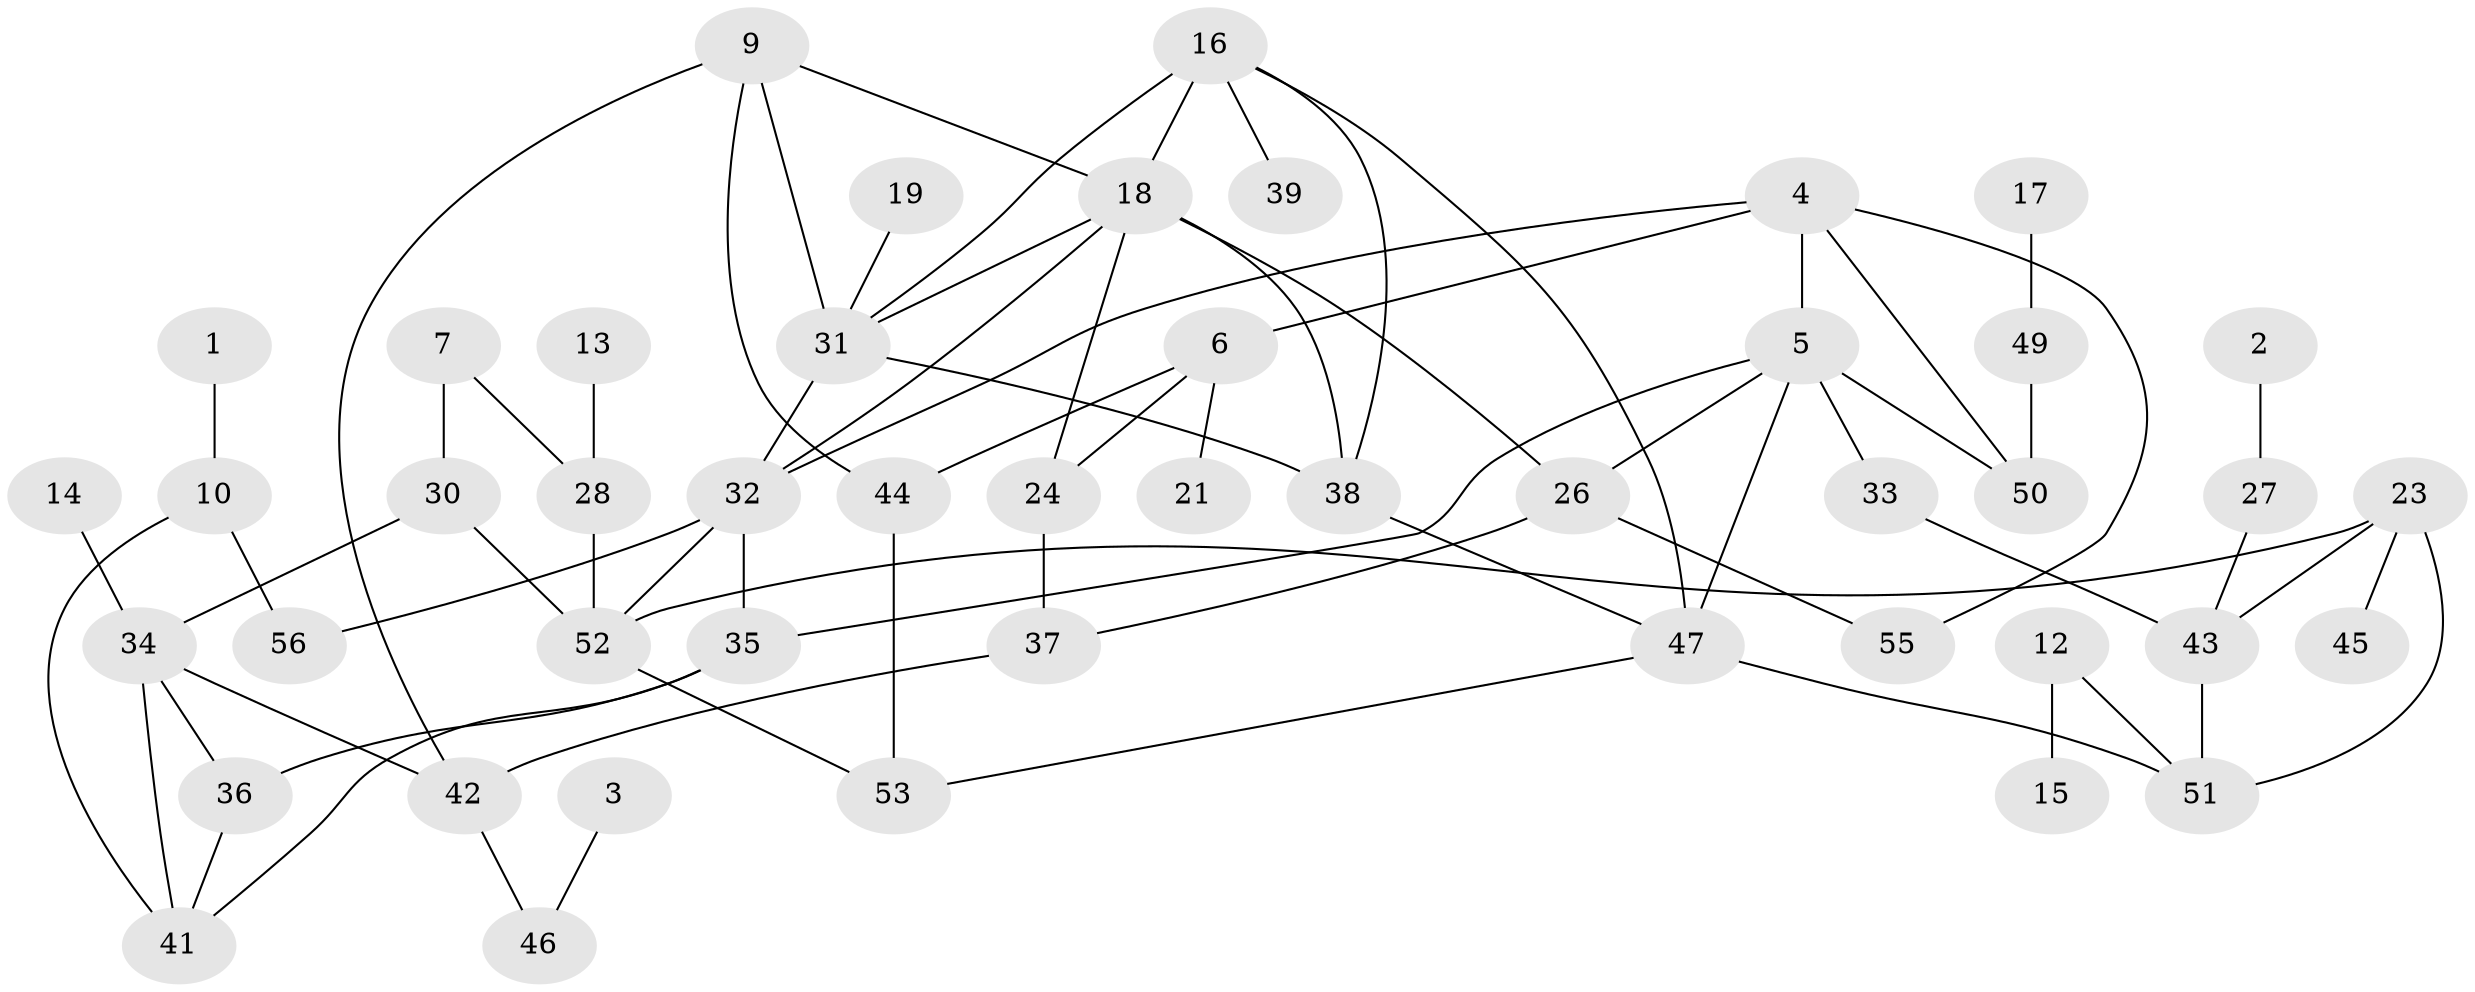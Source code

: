 // original degree distribution, {1: 0.29347826086956524, 2: 0.2391304347826087, 5: 0.09782608695652174, 3: 0.17391304347826086, 4: 0.11956521739130435, 6: 0.010869565217391304, 0: 0.05434782608695652, 8: 0.010869565217391304}
// Generated by graph-tools (version 1.1) at 2025/35/03/04/25 23:35:53]
// undirected, 47 vertices, 72 edges
graph export_dot {
  node [color=gray90,style=filled];
  1;
  2;
  3;
  4;
  5;
  6;
  7;
  9;
  10;
  12;
  13;
  14;
  15;
  16;
  17;
  18;
  19;
  21;
  23;
  24;
  26;
  27;
  28;
  30;
  31;
  32;
  33;
  34;
  35;
  36;
  37;
  38;
  39;
  41;
  42;
  43;
  44;
  45;
  46;
  47;
  49;
  50;
  51;
  52;
  53;
  55;
  56;
  1 -- 10 [weight=1.0];
  2 -- 27 [weight=1.0];
  3 -- 46 [weight=1.0];
  4 -- 5 [weight=1.0];
  4 -- 6 [weight=1.0];
  4 -- 32 [weight=1.0];
  4 -- 50 [weight=1.0];
  4 -- 55 [weight=1.0];
  5 -- 26 [weight=1.0];
  5 -- 33 [weight=1.0];
  5 -- 35 [weight=1.0];
  5 -- 47 [weight=1.0];
  5 -- 50 [weight=1.0];
  6 -- 21 [weight=1.0];
  6 -- 24 [weight=1.0];
  6 -- 44 [weight=1.0];
  7 -- 28 [weight=1.0];
  7 -- 30 [weight=1.0];
  9 -- 18 [weight=1.0];
  9 -- 31 [weight=1.0];
  9 -- 42 [weight=1.0];
  9 -- 44 [weight=1.0];
  10 -- 41 [weight=1.0];
  10 -- 56 [weight=1.0];
  12 -- 15 [weight=1.0];
  12 -- 51 [weight=1.0];
  13 -- 28 [weight=1.0];
  14 -- 34 [weight=1.0];
  16 -- 18 [weight=2.0];
  16 -- 31 [weight=1.0];
  16 -- 38 [weight=1.0];
  16 -- 39 [weight=1.0];
  16 -- 47 [weight=1.0];
  17 -- 49 [weight=1.0];
  18 -- 24 [weight=1.0];
  18 -- 26 [weight=1.0];
  18 -- 31 [weight=1.0];
  18 -- 32 [weight=1.0];
  18 -- 38 [weight=1.0];
  19 -- 31 [weight=1.0];
  23 -- 43 [weight=1.0];
  23 -- 45 [weight=1.0];
  23 -- 51 [weight=1.0];
  23 -- 52 [weight=1.0];
  24 -- 37 [weight=1.0];
  26 -- 37 [weight=1.0];
  26 -- 55 [weight=1.0];
  27 -- 43 [weight=1.0];
  28 -- 52 [weight=1.0];
  30 -- 34 [weight=1.0];
  30 -- 52 [weight=1.0];
  31 -- 32 [weight=1.0];
  31 -- 38 [weight=1.0];
  32 -- 35 [weight=2.0];
  32 -- 52 [weight=2.0];
  32 -- 56 [weight=1.0];
  33 -- 43 [weight=1.0];
  34 -- 36 [weight=1.0];
  34 -- 41 [weight=1.0];
  34 -- 42 [weight=1.0];
  35 -- 36 [weight=1.0];
  35 -- 41 [weight=1.0];
  36 -- 41 [weight=1.0];
  37 -- 42 [weight=1.0];
  38 -- 47 [weight=1.0];
  42 -- 46 [weight=1.0];
  43 -- 51 [weight=1.0];
  44 -- 53 [weight=1.0];
  47 -- 51 [weight=1.0];
  47 -- 53 [weight=1.0];
  49 -- 50 [weight=1.0];
  52 -- 53 [weight=1.0];
}
